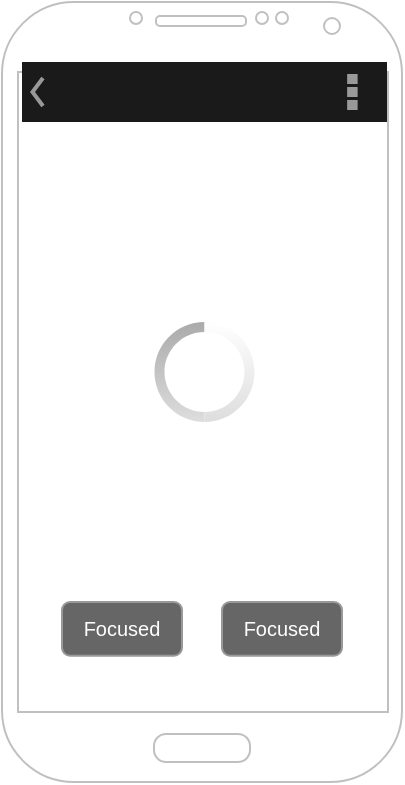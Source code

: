 <mxfile version="14.2.9" type="github">
  <diagram id="3RF-ArCDgJXp9PGC7_Gy" name="Page-1">
    <mxGraphModel dx="811" dy="403" grid="1" gridSize="10" guides="1" tooltips="1" connect="1" arrows="1" fold="1" page="1" pageScale="1" pageWidth="850" pageHeight="1100" math="0" shadow="0">
      <root>
        <mxCell id="0" />
        <mxCell id="1" parent="0" />
        <mxCell id="brGB_xQ3P4HBcdFWpgII-1" value="" style="verticalLabelPosition=bottom;verticalAlign=top;html=1;shadow=0;dashed=0;strokeWidth=1;shape=mxgraph.android.phone2;strokeColor=#c0c0c0;" vertex="1" parent="1">
          <mxGeometry x="420" y="30" width="200" height="390" as="geometry" />
        </mxCell>
        <mxCell id="brGB_xQ3P4HBcdFWpgII-2" value="" style="strokeWidth=1;html=1;shadow=0;dashed=0;shape=mxgraph.android.action_bar;fillColor=#1A1A1A;strokeColor=#c0c0c0;strokeWidth=2;fontColor=#FFFFFF;" vertex="1" parent="1">
          <mxGeometry x="430" y="60" width="182.5" height="30" as="geometry" />
        </mxCell>
        <mxCell id="brGB_xQ3P4HBcdFWpgII-3" value="" style="verticalLabelPosition=bottom;verticalAlign=top;html=1;shadow=0;dashed=0;strokeWidth=1;shape=mxgraph.android.indeterminateSpinner;" vertex="1" parent="1">
          <mxGeometry x="496.25" y="190" width="50" height="50" as="geometry" />
        </mxCell>
        <mxCell id="brGB_xQ3P4HBcdFWpgII-4" value="Focused" style="rounded=1;html=1;shadow=0;dashed=0;whiteSpace=wrap;fontSize=10;fillColor=#666666;align=center;strokeColor=#999999;fontColor=#ffffff;" vertex="1" parent="1">
          <mxGeometry x="450" y="330" width="60" height="26.88" as="geometry" />
        </mxCell>
        <mxCell id="brGB_xQ3P4HBcdFWpgII-5" value="Focused" style="rounded=1;html=1;shadow=0;dashed=0;whiteSpace=wrap;fontSize=10;fillColor=#666666;align=center;strokeColor=#999999;fontColor=#ffffff;" vertex="1" parent="1">
          <mxGeometry x="530" y="330" width="60" height="26.88" as="geometry" />
        </mxCell>
      </root>
    </mxGraphModel>
  </diagram>
</mxfile>
